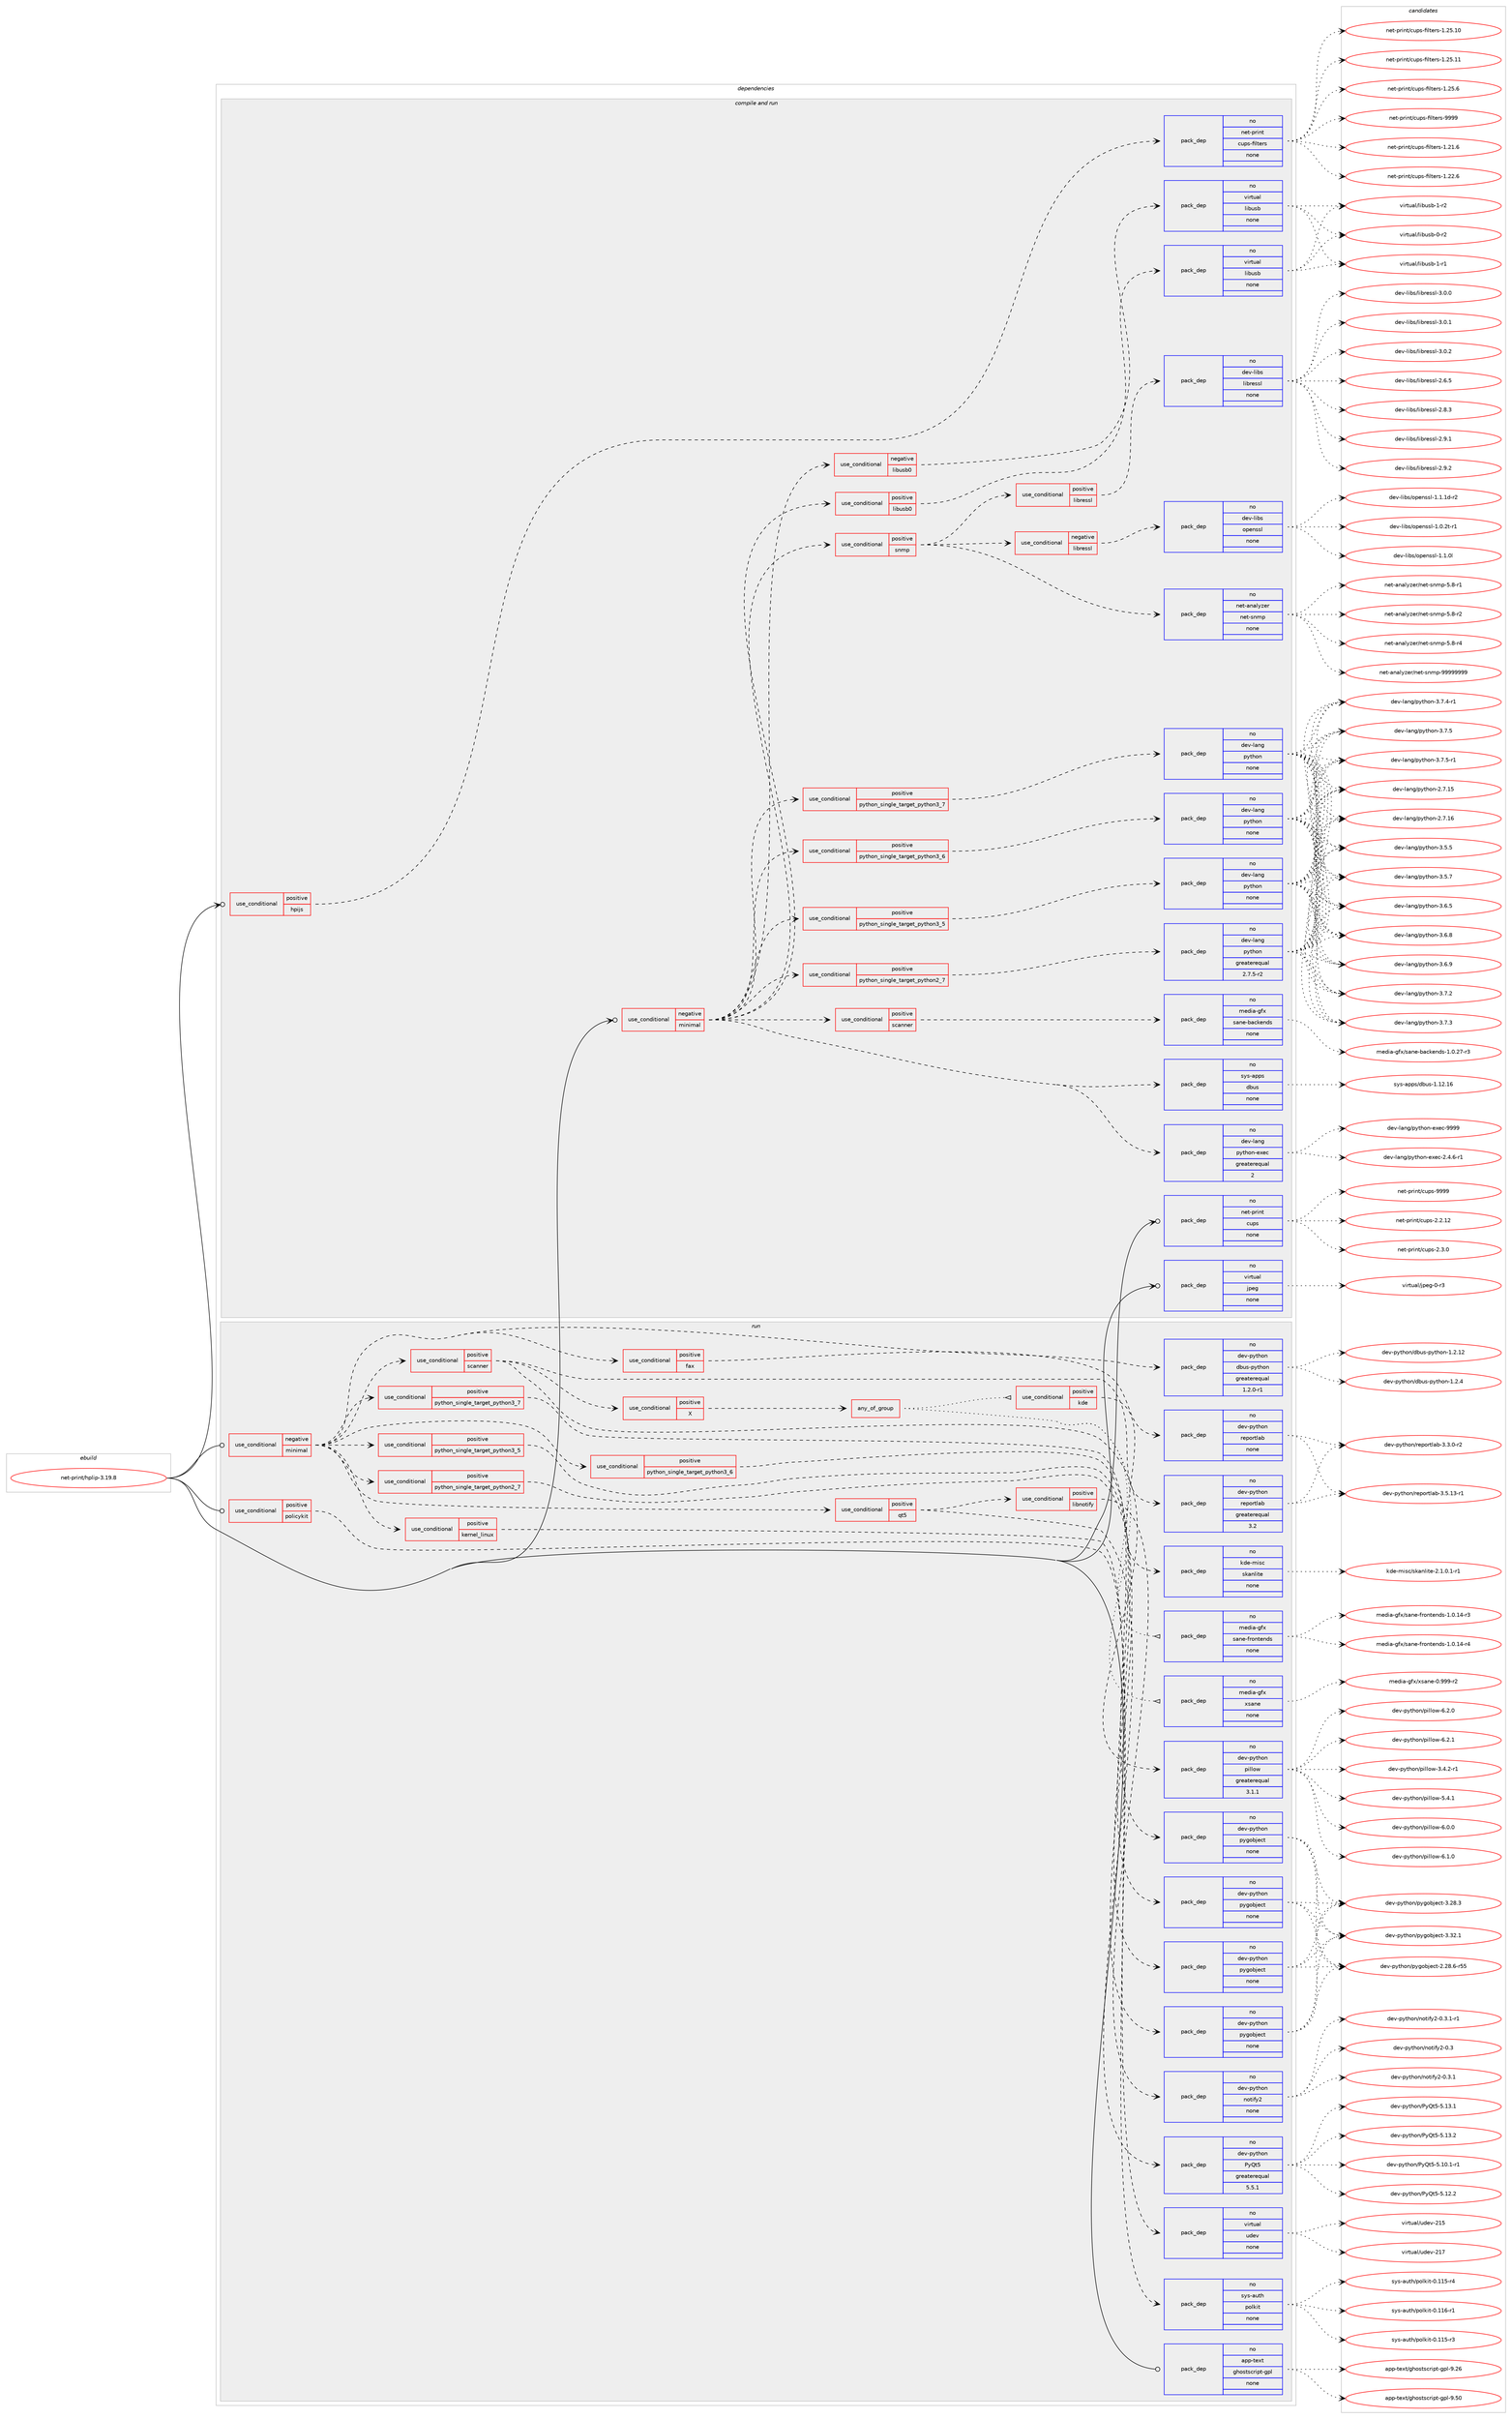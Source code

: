 digraph prolog {

# *************
# Graph options
# *************

newrank=true;
concentrate=true;
compound=true;
graph [rankdir=LR,fontname=Helvetica,fontsize=10,ranksep=1.5];#, ranksep=2.5, nodesep=0.2];
edge  [arrowhead=vee];
node  [fontname=Helvetica,fontsize=10];

# **********
# The ebuild
# **********

subgraph cluster_leftcol {
color=gray;
rank=same;
label=<<i>ebuild</i>>;
id [label="net-print/hplip-3.19.8", color=red, width=4, href="../net-print/hplip-3.19.8.svg"];
}

# ****************
# The dependencies
# ****************

subgraph cluster_midcol {
color=gray;
label=<<i>dependencies</i>>;
subgraph cluster_compile {
fillcolor="#eeeeee";
style=filled;
label=<<i>compile</i>>;
}
subgraph cluster_compileandrun {
fillcolor="#eeeeee";
style=filled;
label=<<i>compile and run</i>>;
subgraph cond205182 {
dependency841707 [label=<<TABLE BORDER="0" CELLBORDER="1" CELLSPACING="0" CELLPADDING="4"><TR><TD ROWSPAN="3" CELLPADDING="10">use_conditional</TD></TR><TR><TD>negative</TD></TR><TR><TD>minimal</TD></TR></TABLE>>, shape=none, color=red];
subgraph cond205183 {
dependency841708 [label=<<TABLE BORDER="0" CELLBORDER="1" CELLSPACING="0" CELLPADDING="4"><TR><TD ROWSPAN="3" CELLPADDING="10">use_conditional</TD></TR><TR><TD>positive</TD></TR><TR><TD>python_single_target_python2_7</TD></TR></TABLE>>, shape=none, color=red];
subgraph pack621676 {
dependency841709 [label=<<TABLE BORDER="0" CELLBORDER="1" CELLSPACING="0" CELLPADDING="4" WIDTH="220"><TR><TD ROWSPAN="6" CELLPADDING="30">pack_dep</TD></TR><TR><TD WIDTH="110">no</TD></TR><TR><TD>dev-lang</TD></TR><TR><TD>python</TD></TR><TR><TD>greaterequal</TD></TR><TR><TD>2.7.5-r2</TD></TR></TABLE>>, shape=none, color=blue];
}
dependency841708:e -> dependency841709:w [weight=20,style="dashed",arrowhead="vee"];
}
dependency841707:e -> dependency841708:w [weight=20,style="dashed",arrowhead="vee"];
subgraph cond205184 {
dependency841710 [label=<<TABLE BORDER="0" CELLBORDER="1" CELLSPACING="0" CELLPADDING="4"><TR><TD ROWSPAN="3" CELLPADDING="10">use_conditional</TD></TR><TR><TD>positive</TD></TR><TR><TD>python_single_target_python3_5</TD></TR></TABLE>>, shape=none, color=red];
subgraph pack621677 {
dependency841711 [label=<<TABLE BORDER="0" CELLBORDER="1" CELLSPACING="0" CELLPADDING="4" WIDTH="220"><TR><TD ROWSPAN="6" CELLPADDING="30">pack_dep</TD></TR><TR><TD WIDTH="110">no</TD></TR><TR><TD>dev-lang</TD></TR><TR><TD>python</TD></TR><TR><TD>none</TD></TR><TR><TD></TD></TR></TABLE>>, shape=none, color=blue];
}
dependency841710:e -> dependency841711:w [weight=20,style="dashed",arrowhead="vee"];
}
dependency841707:e -> dependency841710:w [weight=20,style="dashed",arrowhead="vee"];
subgraph cond205185 {
dependency841712 [label=<<TABLE BORDER="0" CELLBORDER="1" CELLSPACING="0" CELLPADDING="4"><TR><TD ROWSPAN="3" CELLPADDING="10">use_conditional</TD></TR><TR><TD>positive</TD></TR><TR><TD>python_single_target_python3_6</TD></TR></TABLE>>, shape=none, color=red];
subgraph pack621678 {
dependency841713 [label=<<TABLE BORDER="0" CELLBORDER="1" CELLSPACING="0" CELLPADDING="4" WIDTH="220"><TR><TD ROWSPAN="6" CELLPADDING="30">pack_dep</TD></TR><TR><TD WIDTH="110">no</TD></TR><TR><TD>dev-lang</TD></TR><TR><TD>python</TD></TR><TR><TD>none</TD></TR><TR><TD></TD></TR></TABLE>>, shape=none, color=blue];
}
dependency841712:e -> dependency841713:w [weight=20,style="dashed",arrowhead="vee"];
}
dependency841707:e -> dependency841712:w [weight=20,style="dashed",arrowhead="vee"];
subgraph cond205186 {
dependency841714 [label=<<TABLE BORDER="0" CELLBORDER="1" CELLSPACING="0" CELLPADDING="4"><TR><TD ROWSPAN="3" CELLPADDING="10">use_conditional</TD></TR><TR><TD>positive</TD></TR><TR><TD>python_single_target_python3_7</TD></TR></TABLE>>, shape=none, color=red];
subgraph pack621679 {
dependency841715 [label=<<TABLE BORDER="0" CELLBORDER="1" CELLSPACING="0" CELLPADDING="4" WIDTH="220"><TR><TD ROWSPAN="6" CELLPADDING="30">pack_dep</TD></TR><TR><TD WIDTH="110">no</TD></TR><TR><TD>dev-lang</TD></TR><TR><TD>python</TD></TR><TR><TD>none</TD></TR><TR><TD></TD></TR></TABLE>>, shape=none, color=blue];
}
dependency841714:e -> dependency841715:w [weight=20,style="dashed",arrowhead="vee"];
}
dependency841707:e -> dependency841714:w [weight=20,style="dashed",arrowhead="vee"];
subgraph pack621680 {
dependency841716 [label=<<TABLE BORDER="0" CELLBORDER="1" CELLSPACING="0" CELLPADDING="4" WIDTH="220"><TR><TD ROWSPAN="6" CELLPADDING="30">pack_dep</TD></TR><TR><TD WIDTH="110">no</TD></TR><TR><TD>dev-lang</TD></TR><TR><TD>python-exec</TD></TR><TR><TD>greaterequal</TD></TR><TR><TD>2</TD></TR></TABLE>>, shape=none, color=blue];
}
dependency841707:e -> dependency841716:w [weight=20,style="dashed",arrowhead="vee"];
subgraph pack621681 {
dependency841717 [label=<<TABLE BORDER="0" CELLBORDER="1" CELLSPACING="0" CELLPADDING="4" WIDTH="220"><TR><TD ROWSPAN="6" CELLPADDING="30">pack_dep</TD></TR><TR><TD WIDTH="110">no</TD></TR><TR><TD>sys-apps</TD></TR><TR><TD>dbus</TD></TR><TR><TD>none</TD></TR><TR><TD></TD></TR></TABLE>>, shape=none, color=blue];
}
dependency841707:e -> dependency841717:w [weight=20,style="dashed",arrowhead="vee"];
subgraph cond205187 {
dependency841718 [label=<<TABLE BORDER="0" CELLBORDER="1" CELLSPACING="0" CELLPADDING="4"><TR><TD ROWSPAN="3" CELLPADDING="10">use_conditional</TD></TR><TR><TD>negative</TD></TR><TR><TD>libusb0</TD></TR></TABLE>>, shape=none, color=red];
subgraph pack621682 {
dependency841719 [label=<<TABLE BORDER="0" CELLBORDER="1" CELLSPACING="0" CELLPADDING="4" WIDTH="220"><TR><TD ROWSPAN="6" CELLPADDING="30">pack_dep</TD></TR><TR><TD WIDTH="110">no</TD></TR><TR><TD>virtual</TD></TR><TR><TD>libusb</TD></TR><TR><TD>none</TD></TR><TR><TD></TD></TR></TABLE>>, shape=none, color=blue];
}
dependency841718:e -> dependency841719:w [weight=20,style="dashed",arrowhead="vee"];
}
dependency841707:e -> dependency841718:w [weight=20,style="dashed",arrowhead="vee"];
subgraph cond205188 {
dependency841720 [label=<<TABLE BORDER="0" CELLBORDER="1" CELLSPACING="0" CELLPADDING="4"><TR><TD ROWSPAN="3" CELLPADDING="10">use_conditional</TD></TR><TR><TD>positive</TD></TR><TR><TD>libusb0</TD></TR></TABLE>>, shape=none, color=red];
subgraph pack621683 {
dependency841721 [label=<<TABLE BORDER="0" CELLBORDER="1" CELLSPACING="0" CELLPADDING="4" WIDTH="220"><TR><TD ROWSPAN="6" CELLPADDING="30">pack_dep</TD></TR><TR><TD WIDTH="110">no</TD></TR><TR><TD>virtual</TD></TR><TR><TD>libusb</TD></TR><TR><TD>none</TD></TR><TR><TD></TD></TR></TABLE>>, shape=none, color=blue];
}
dependency841720:e -> dependency841721:w [weight=20,style="dashed",arrowhead="vee"];
}
dependency841707:e -> dependency841720:w [weight=20,style="dashed",arrowhead="vee"];
subgraph cond205189 {
dependency841722 [label=<<TABLE BORDER="0" CELLBORDER="1" CELLSPACING="0" CELLPADDING="4"><TR><TD ROWSPAN="3" CELLPADDING="10">use_conditional</TD></TR><TR><TD>positive</TD></TR><TR><TD>scanner</TD></TR></TABLE>>, shape=none, color=red];
subgraph pack621684 {
dependency841723 [label=<<TABLE BORDER="0" CELLBORDER="1" CELLSPACING="0" CELLPADDING="4" WIDTH="220"><TR><TD ROWSPAN="6" CELLPADDING="30">pack_dep</TD></TR><TR><TD WIDTH="110">no</TD></TR><TR><TD>media-gfx</TD></TR><TR><TD>sane-backends</TD></TR><TR><TD>none</TD></TR><TR><TD></TD></TR></TABLE>>, shape=none, color=blue];
}
dependency841722:e -> dependency841723:w [weight=20,style="dashed",arrowhead="vee"];
}
dependency841707:e -> dependency841722:w [weight=20,style="dashed",arrowhead="vee"];
subgraph cond205190 {
dependency841724 [label=<<TABLE BORDER="0" CELLBORDER="1" CELLSPACING="0" CELLPADDING="4"><TR><TD ROWSPAN="3" CELLPADDING="10">use_conditional</TD></TR><TR><TD>positive</TD></TR><TR><TD>snmp</TD></TR></TABLE>>, shape=none, color=red];
subgraph cond205191 {
dependency841725 [label=<<TABLE BORDER="0" CELLBORDER="1" CELLSPACING="0" CELLPADDING="4"><TR><TD ROWSPAN="3" CELLPADDING="10">use_conditional</TD></TR><TR><TD>negative</TD></TR><TR><TD>libressl</TD></TR></TABLE>>, shape=none, color=red];
subgraph pack621685 {
dependency841726 [label=<<TABLE BORDER="0" CELLBORDER="1" CELLSPACING="0" CELLPADDING="4" WIDTH="220"><TR><TD ROWSPAN="6" CELLPADDING="30">pack_dep</TD></TR><TR><TD WIDTH="110">no</TD></TR><TR><TD>dev-libs</TD></TR><TR><TD>openssl</TD></TR><TR><TD>none</TD></TR><TR><TD></TD></TR></TABLE>>, shape=none, color=blue];
}
dependency841725:e -> dependency841726:w [weight=20,style="dashed",arrowhead="vee"];
}
dependency841724:e -> dependency841725:w [weight=20,style="dashed",arrowhead="vee"];
subgraph cond205192 {
dependency841727 [label=<<TABLE BORDER="0" CELLBORDER="1" CELLSPACING="0" CELLPADDING="4"><TR><TD ROWSPAN="3" CELLPADDING="10">use_conditional</TD></TR><TR><TD>positive</TD></TR><TR><TD>libressl</TD></TR></TABLE>>, shape=none, color=red];
subgraph pack621686 {
dependency841728 [label=<<TABLE BORDER="0" CELLBORDER="1" CELLSPACING="0" CELLPADDING="4" WIDTH="220"><TR><TD ROWSPAN="6" CELLPADDING="30">pack_dep</TD></TR><TR><TD WIDTH="110">no</TD></TR><TR><TD>dev-libs</TD></TR><TR><TD>libressl</TD></TR><TR><TD>none</TD></TR><TR><TD></TD></TR></TABLE>>, shape=none, color=blue];
}
dependency841727:e -> dependency841728:w [weight=20,style="dashed",arrowhead="vee"];
}
dependency841724:e -> dependency841727:w [weight=20,style="dashed",arrowhead="vee"];
subgraph pack621687 {
dependency841729 [label=<<TABLE BORDER="0" CELLBORDER="1" CELLSPACING="0" CELLPADDING="4" WIDTH="220"><TR><TD ROWSPAN="6" CELLPADDING="30">pack_dep</TD></TR><TR><TD WIDTH="110">no</TD></TR><TR><TD>net-analyzer</TD></TR><TR><TD>net-snmp</TD></TR><TR><TD>none</TD></TR><TR><TD></TD></TR></TABLE>>, shape=none, color=blue];
}
dependency841724:e -> dependency841729:w [weight=20,style="dashed",arrowhead="vee"];
}
dependency841707:e -> dependency841724:w [weight=20,style="dashed",arrowhead="vee"];
}
id:e -> dependency841707:w [weight=20,style="solid",arrowhead="odotvee"];
subgraph cond205193 {
dependency841730 [label=<<TABLE BORDER="0" CELLBORDER="1" CELLSPACING="0" CELLPADDING="4"><TR><TD ROWSPAN="3" CELLPADDING="10">use_conditional</TD></TR><TR><TD>positive</TD></TR><TR><TD>hpijs</TD></TR></TABLE>>, shape=none, color=red];
subgraph pack621688 {
dependency841731 [label=<<TABLE BORDER="0" CELLBORDER="1" CELLSPACING="0" CELLPADDING="4" WIDTH="220"><TR><TD ROWSPAN="6" CELLPADDING="30">pack_dep</TD></TR><TR><TD WIDTH="110">no</TD></TR><TR><TD>net-print</TD></TR><TR><TD>cups-filters</TD></TR><TR><TD>none</TD></TR><TR><TD></TD></TR></TABLE>>, shape=none, color=blue];
}
dependency841730:e -> dependency841731:w [weight=20,style="dashed",arrowhead="vee"];
}
id:e -> dependency841730:w [weight=20,style="solid",arrowhead="odotvee"];
subgraph pack621689 {
dependency841732 [label=<<TABLE BORDER="0" CELLBORDER="1" CELLSPACING="0" CELLPADDING="4" WIDTH="220"><TR><TD ROWSPAN="6" CELLPADDING="30">pack_dep</TD></TR><TR><TD WIDTH="110">no</TD></TR><TR><TD>net-print</TD></TR><TR><TD>cups</TD></TR><TR><TD>none</TD></TR><TR><TD></TD></TR></TABLE>>, shape=none, color=blue];
}
id:e -> dependency841732:w [weight=20,style="solid",arrowhead="odotvee"];
subgraph pack621690 {
dependency841733 [label=<<TABLE BORDER="0" CELLBORDER="1" CELLSPACING="0" CELLPADDING="4" WIDTH="220"><TR><TD ROWSPAN="6" CELLPADDING="30">pack_dep</TD></TR><TR><TD WIDTH="110">no</TD></TR><TR><TD>virtual</TD></TR><TR><TD>jpeg</TD></TR><TR><TD>none</TD></TR><TR><TD></TD></TR></TABLE>>, shape=none, color=blue];
}
id:e -> dependency841733:w [weight=20,style="solid",arrowhead="odotvee"];
}
subgraph cluster_run {
fillcolor="#eeeeee";
style=filled;
label=<<i>run</i>>;
subgraph cond205194 {
dependency841734 [label=<<TABLE BORDER="0" CELLBORDER="1" CELLSPACING="0" CELLPADDING="4"><TR><TD ROWSPAN="3" CELLPADDING="10">use_conditional</TD></TR><TR><TD>negative</TD></TR><TR><TD>minimal</TD></TR></TABLE>>, shape=none, color=red];
subgraph pack621691 {
dependency841735 [label=<<TABLE BORDER="0" CELLBORDER="1" CELLSPACING="0" CELLPADDING="4" WIDTH="220"><TR><TD ROWSPAN="6" CELLPADDING="30">pack_dep</TD></TR><TR><TD WIDTH="110">no</TD></TR><TR><TD>dev-python</TD></TR><TR><TD>dbus-python</TD></TR><TR><TD>greaterequal</TD></TR><TR><TD>1.2.0-r1</TD></TR></TABLE>>, shape=none, color=blue];
}
dependency841734:e -> dependency841735:w [weight=20,style="dashed",arrowhead="vee"];
subgraph cond205195 {
dependency841736 [label=<<TABLE BORDER="0" CELLBORDER="1" CELLSPACING="0" CELLPADDING="4"><TR><TD ROWSPAN="3" CELLPADDING="10">use_conditional</TD></TR><TR><TD>positive</TD></TR><TR><TD>python_single_target_python2_7</TD></TR></TABLE>>, shape=none, color=red];
subgraph pack621692 {
dependency841737 [label=<<TABLE BORDER="0" CELLBORDER="1" CELLSPACING="0" CELLPADDING="4" WIDTH="220"><TR><TD ROWSPAN="6" CELLPADDING="30">pack_dep</TD></TR><TR><TD WIDTH="110">no</TD></TR><TR><TD>dev-python</TD></TR><TR><TD>pygobject</TD></TR><TR><TD>none</TD></TR><TR><TD></TD></TR></TABLE>>, shape=none, color=blue];
}
dependency841736:e -> dependency841737:w [weight=20,style="dashed",arrowhead="vee"];
}
dependency841734:e -> dependency841736:w [weight=20,style="dashed",arrowhead="vee"];
subgraph cond205196 {
dependency841738 [label=<<TABLE BORDER="0" CELLBORDER="1" CELLSPACING="0" CELLPADDING="4"><TR><TD ROWSPAN="3" CELLPADDING="10">use_conditional</TD></TR><TR><TD>positive</TD></TR><TR><TD>python_single_target_python3_5</TD></TR></TABLE>>, shape=none, color=red];
subgraph pack621693 {
dependency841739 [label=<<TABLE BORDER="0" CELLBORDER="1" CELLSPACING="0" CELLPADDING="4" WIDTH="220"><TR><TD ROWSPAN="6" CELLPADDING="30">pack_dep</TD></TR><TR><TD WIDTH="110">no</TD></TR><TR><TD>dev-python</TD></TR><TR><TD>pygobject</TD></TR><TR><TD>none</TD></TR><TR><TD></TD></TR></TABLE>>, shape=none, color=blue];
}
dependency841738:e -> dependency841739:w [weight=20,style="dashed",arrowhead="vee"];
}
dependency841734:e -> dependency841738:w [weight=20,style="dashed",arrowhead="vee"];
subgraph cond205197 {
dependency841740 [label=<<TABLE BORDER="0" CELLBORDER="1" CELLSPACING="0" CELLPADDING="4"><TR><TD ROWSPAN="3" CELLPADDING="10">use_conditional</TD></TR><TR><TD>positive</TD></TR><TR><TD>python_single_target_python3_6</TD></TR></TABLE>>, shape=none, color=red];
subgraph pack621694 {
dependency841741 [label=<<TABLE BORDER="0" CELLBORDER="1" CELLSPACING="0" CELLPADDING="4" WIDTH="220"><TR><TD ROWSPAN="6" CELLPADDING="30">pack_dep</TD></TR><TR><TD WIDTH="110">no</TD></TR><TR><TD>dev-python</TD></TR><TR><TD>pygobject</TD></TR><TR><TD>none</TD></TR><TR><TD></TD></TR></TABLE>>, shape=none, color=blue];
}
dependency841740:e -> dependency841741:w [weight=20,style="dashed",arrowhead="vee"];
}
dependency841734:e -> dependency841740:w [weight=20,style="dashed",arrowhead="vee"];
subgraph cond205198 {
dependency841742 [label=<<TABLE BORDER="0" CELLBORDER="1" CELLSPACING="0" CELLPADDING="4"><TR><TD ROWSPAN="3" CELLPADDING="10">use_conditional</TD></TR><TR><TD>positive</TD></TR><TR><TD>python_single_target_python3_7</TD></TR></TABLE>>, shape=none, color=red];
subgraph pack621695 {
dependency841743 [label=<<TABLE BORDER="0" CELLBORDER="1" CELLSPACING="0" CELLPADDING="4" WIDTH="220"><TR><TD ROWSPAN="6" CELLPADDING="30">pack_dep</TD></TR><TR><TD WIDTH="110">no</TD></TR><TR><TD>dev-python</TD></TR><TR><TD>pygobject</TD></TR><TR><TD>none</TD></TR><TR><TD></TD></TR></TABLE>>, shape=none, color=blue];
}
dependency841742:e -> dependency841743:w [weight=20,style="dashed",arrowhead="vee"];
}
dependency841734:e -> dependency841742:w [weight=20,style="dashed",arrowhead="vee"];
subgraph cond205199 {
dependency841744 [label=<<TABLE BORDER="0" CELLBORDER="1" CELLSPACING="0" CELLPADDING="4"><TR><TD ROWSPAN="3" CELLPADDING="10">use_conditional</TD></TR><TR><TD>positive</TD></TR><TR><TD>fax</TD></TR></TABLE>>, shape=none, color=red];
subgraph pack621696 {
dependency841745 [label=<<TABLE BORDER="0" CELLBORDER="1" CELLSPACING="0" CELLPADDING="4" WIDTH="220"><TR><TD ROWSPAN="6" CELLPADDING="30">pack_dep</TD></TR><TR><TD WIDTH="110">no</TD></TR><TR><TD>dev-python</TD></TR><TR><TD>reportlab</TD></TR><TR><TD>none</TD></TR><TR><TD></TD></TR></TABLE>>, shape=none, color=blue];
}
dependency841744:e -> dependency841745:w [weight=20,style="dashed",arrowhead="vee"];
}
dependency841734:e -> dependency841744:w [weight=20,style="dashed",arrowhead="vee"];
subgraph cond205200 {
dependency841746 [label=<<TABLE BORDER="0" CELLBORDER="1" CELLSPACING="0" CELLPADDING="4"><TR><TD ROWSPAN="3" CELLPADDING="10">use_conditional</TD></TR><TR><TD>positive</TD></TR><TR><TD>kernel_linux</TD></TR></TABLE>>, shape=none, color=red];
subgraph pack621697 {
dependency841747 [label=<<TABLE BORDER="0" CELLBORDER="1" CELLSPACING="0" CELLPADDING="4" WIDTH="220"><TR><TD ROWSPAN="6" CELLPADDING="30">pack_dep</TD></TR><TR><TD WIDTH="110">no</TD></TR><TR><TD>virtual</TD></TR><TR><TD>udev</TD></TR><TR><TD>none</TD></TR><TR><TD></TD></TR></TABLE>>, shape=none, color=blue];
}
dependency841746:e -> dependency841747:w [weight=20,style="dashed",arrowhead="vee"];
}
dependency841734:e -> dependency841746:w [weight=20,style="dashed",arrowhead="vee"];
subgraph cond205201 {
dependency841748 [label=<<TABLE BORDER="0" CELLBORDER="1" CELLSPACING="0" CELLPADDING="4"><TR><TD ROWSPAN="3" CELLPADDING="10">use_conditional</TD></TR><TR><TD>positive</TD></TR><TR><TD>qt5</TD></TR></TABLE>>, shape=none, color=red];
subgraph pack621698 {
dependency841749 [label=<<TABLE BORDER="0" CELLBORDER="1" CELLSPACING="0" CELLPADDING="4" WIDTH="220"><TR><TD ROWSPAN="6" CELLPADDING="30">pack_dep</TD></TR><TR><TD WIDTH="110">no</TD></TR><TR><TD>dev-python</TD></TR><TR><TD>PyQt5</TD></TR><TR><TD>greaterequal</TD></TR><TR><TD>5.5.1</TD></TR></TABLE>>, shape=none, color=blue];
}
dependency841748:e -> dependency841749:w [weight=20,style="dashed",arrowhead="vee"];
subgraph cond205202 {
dependency841750 [label=<<TABLE BORDER="0" CELLBORDER="1" CELLSPACING="0" CELLPADDING="4"><TR><TD ROWSPAN="3" CELLPADDING="10">use_conditional</TD></TR><TR><TD>positive</TD></TR><TR><TD>libnotify</TD></TR></TABLE>>, shape=none, color=red];
subgraph pack621699 {
dependency841751 [label=<<TABLE BORDER="0" CELLBORDER="1" CELLSPACING="0" CELLPADDING="4" WIDTH="220"><TR><TD ROWSPAN="6" CELLPADDING="30">pack_dep</TD></TR><TR><TD WIDTH="110">no</TD></TR><TR><TD>dev-python</TD></TR><TR><TD>notify2</TD></TR><TR><TD>none</TD></TR><TR><TD></TD></TR></TABLE>>, shape=none, color=blue];
}
dependency841750:e -> dependency841751:w [weight=20,style="dashed",arrowhead="vee"];
}
dependency841748:e -> dependency841750:w [weight=20,style="dashed",arrowhead="vee"];
}
dependency841734:e -> dependency841748:w [weight=20,style="dashed",arrowhead="vee"];
subgraph cond205203 {
dependency841752 [label=<<TABLE BORDER="0" CELLBORDER="1" CELLSPACING="0" CELLPADDING="4"><TR><TD ROWSPAN="3" CELLPADDING="10">use_conditional</TD></TR><TR><TD>positive</TD></TR><TR><TD>scanner</TD></TR></TABLE>>, shape=none, color=red];
subgraph pack621700 {
dependency841753 [label=<<TABLE BORDER="0" CELLBORDER="1" CELLSPACING="0" CELLPADDING="4" WIDTH="220"><TR><TD ROWSPAN="6" CELLPADDING="30">pack_dep</TD></TR><TR><TD WIDTH="110">no</TD></TR><TR><TD>dev-python</TD></TR><TR><TD>reportlab</TD></TR><TR><TD>greaterequal</TD></TR><TR><TD>3.2</TD></TR></TABLE>>, shape=none, color=blue];
}
dependency841752:e -> dependency841753:w [weight=20,style="dashed",arrowhead="vee"];
subgraph pack621701 {
dependency841754 [label=<<TABLE BORDER="0" CELLBORDER="1" CELLSPACING="0" CELLPADDING="4" WIDTH="220"><TR><TD ROWSPAN="6" CELLPADDING="30">pack_dep</TD></TR><TR><TD WIDTH="110">no</TD></TR><TR><TD>dev-python</TD></TR><TR><TD>pillow</TD></TR><TR><TD>greaterequal</TD></TR><TR><TD>3.1.1</TD></TR></TABLE>>, shape=none, color=blue];
}
dependency841752:e -> dependency841754:w [weight=20,style="dashed",arrowhead="vee"];
subgraph cond205204 {
dependency841755 [label=<<TABLE BORDER="0" CELLBORDER="1" CELLSPACING="0" CELLPADDING="4"><TR><TD ROWSPAN="3" CELLPADDING="10">use_conditional</TD></TR><TR><TD>positive</TD></TR><TR><TD>X</TD></TR></TABLE>>, shape=none, color=red];
subgraph any14351 {
dependency841756 [label=<<TABLE BORDER="0" CELLBORDER="1" CELLSPACING="0" CELLPADDING="4"><TR><TD CELLPADDING="10">any_of_group</TD></TR></TABLE>>, shape=none, color=red];subgraph cond205205 {
dependency841757 [label=<<TABLE BORDER="0" CELLBORDER="1" CELLSPACING="0" CELLPADDING="4"><TR><TD ROWSPAN="3" CELLPADDING="10">use_conditional</TD></TR><TR><TD>positive</TD></TR><TR><TD>kde</TD></TR></TABLE>>, shape=none, color=red];
subgraph pack621702 {
dependency841758 [label=<<TABLE BORDER="0" CELLBORDER="1" CELLSPACING="0" CELLPADDING="4" WIDTH="220"><TR><TD ROWSPAN="6" CELLPADDING="30">pack_dep</TD></TR><TR><TD WIDTH="110">no</TD></TR><TR><TD>kde-misc</TD></TR><TR><TD>skanlite</TD></TR><TR><TD>none</TD></TR><TR><TD></TD></TR></TABLE>>, shape=none, color=blue];
}
dependency841757:e -> dependency841758:w [weight=20,style="dashed",arrowhead="vee"];
}
dependency841756:e -> dependency841757:w [weight=20,style="dotted",arrowhead="oinv"];
subgraph pack621703 {
dependency841759 [label=<<TABLE BORDER="0" CELLBORDER="1" CELLSPACING="0" CELLPADDING="4" WIDTH="220"><TR><TD ROWSPAN="6" CELLPADDING="30">pack_dep</TD></TR><TR><TD WIDTH="110">no</TD></TR><TR><TD>media-gfx</TD></TR><TR><TD>xsane</TD></TR><TR><TD>none</TD></TR><TR><TD></TD></TR></TABLE>>, shape=none, color=blue];
}
dependency841756:e -> dependency841759:w [weight=20,style="dotted",arrowhead="oinv"];
subgraph pack621704 {
dependency841760 [label=<<TABLE BORDER="0" CELLBORDER="1" CELLSPACING="0" CELLPADDING="4" WIDTH="220"><TR><TD ROWSPAN="6" CELLPADDING="30">pack_dep</TD></TR><TR><TD WIDTH="110">no</TD></TR><TR><TD>media-gfx</TD></TR><TR><TD>sane-frontends</TD></TR><TR><TD>none</TD></TR><TR><TD></TD></TR></TABLE>>, shape=none, color=blue];
}
dependency841756:e -> dependency841760:w [weight=20,style="dotted",arrowhead="oinv"];
}
dependency841755:e -> dependency841756:w [weight=20,style="dashed",arrowhead="vee"];
}
dependency841752:e -> dependency841755:w [weight=20,style="dashed",arrowhead="vee"];
}
dependency841734:e -> dependency841752:w [weight=20,style="dashed",arrowhead="vee"];
}
id:e -> dependency841734:w [weight=20,style="solid",arrowhead="odot"];
subgraph cond205206 {
dependency841761 [label=<<TABLE BORDER="0" CELLBORDER="1" CELLSPACING="0" CELLPADDING="4"><TR><TD ROWSPAN="3" CELLPADDING="10">use_conditional</TD></TR><TR><TD>positive</TD></TR><TR><TD>policykit</TD></TR></TABLE>>, shape=none, color=red];
subgraph pack621705 {
dependency841762 [label=<<TABLE BORDER="0" CELLBORDER="1" CELLSPACING="0" CELLPADDING="4" WIDTH="220"><TR><TD ROWSPAN="6" CELLPADDING="30">pack_dep</TD></TR><TR><TD WIDTH="110">no</TD></TR><TR><TD>sys-auth</TD></TR><TR><TD>polkit</TD></TR><TR><TD>none</TD></TR><TR><TD></TD></TR></TABLE>>, shape=none, color=blue];
}
dependency841761:e -> dependency841762:w [weight=20,style="dashed",arrowhead="vee"];
}
id:e -> dependency841761:w [weight=20,style="solid",arrowhead="odot"];
subgraph pack621706 {
dependency841763 [label=<<TABLE BORDER="0" CELLBORDER="1" CELLSPACING="0" CELLPADDING="4" WIDTH="220"><TR><TD ROWSPAN="6" CELLPADDING="30">pack_dep</TD></TR><TR><TD WIDTH="110">no</TD></TR><TR><TD>app-text</TD></TR><TR><TD>ghostscript-gpl</TD></TR><TR><TD>none</TD></TR><TR><TD></TD></TR></TABLE>>, shape=none, color=blue];
}
id:e -> dependency841763:w [weight=20,style="solid",arrowhead="odot"];
}
}

# **************
# The candidates
# **************

subgraph cluster_choices {
rank=same;
color=gray;
label=<<i>candidates</i>>;

subgraph choice621676 {
color=black;
nodesep=1;
choice10010111845108971101034711212111610411111045504655464953 [label="dev-lang/python-2.7.15", color=red, width=4,href="../dev-lang/python-2.7.15.svg"];
choice10010111845108971101034711212111610411111045504655464954 [label="dev-lang/python-2.7.16", color=red, width=4,href="../dev-lang/python-2.7.16.svg"];
choice100101118451089711010347112121116104111110455146534653 [label="dev-lang/python-3.5.5", color=red, width=4,href="../dev-lang/python-3.5.5.svg"];
choice100101118451089711010347112121116104111110455146534655 [label="dev-lang/python-3.5.7", color=red, width=4,href="../dev-lang/python-3.5.7.svg"];
choice100101118451089711010347112121116104111110455146544653 [label="dev-lang/python-3.6.5", color=red, width=4,href="../dev-lang/python-3.6.5.svg"];
choice100101118451089711010347112121116104111110455146544656 [label="dev-lang/python-3.6.8", color=red, width=4,href="../dev-lang/python-3.6.8.svg"];
choice100101118451089711010347112121116104111110455146544657 [label="dev-lang/python-3.6.9", color=red, width=4,href="../dev-lang/python-3.6.9.svg"];
choice100101118451089711010347112121116104111110455146554650 [label="dev-lang/python-3.7.2", color=red, width=4,href="../dev-lang/python-3.7.2.svg"];
choice100101118451089711010347112121116104111110455146554651 [label="dev-lang/python-3.7.3", color=red, width=4,href="../dev-lang/python-3.7.3.svg"];
choice1001011184510897110103471121211161041111104551465546524511449 [label="dev-lang/python-3.7.4-r1", color=red, width=4,href="../dev-lang/python-3.7.4-r1.svg"];
choice100101118451089711010347112121116104111110455146554653 [label="dev-lang/python-3.7.5", color=red, width=4,href="../dev-lang/python-3.7.5.svg"];
choice1001011184510897110103471121211161041111104551465546534511449 [label="dev-lang/python-3.7.5-r1", color=red, width=4,href="../dev-lang/python-3.7.5-r1.svg"];
dependency841709:e -> choice10010111845108971101034711212111610411111045504655464953:w [style=dotted,weight="100"];
dependency841709:e -> choice10010111845108971101034711212111610411111045504655464954:w [style=dotted,weight="100"];
dependency841709:e -> choice100101118451089711010347112121116104111110455146534653:w [style=dotted,weight="100"];
dependency841709:e -> choice100101118451089711010347112121116104111110455146534655:w [style=dotted,weight="100"];
dependency841709:e -> choice100101118451089711010347112121116104111110455146544653:w [style=dotted,weight="100"];
dependency841709:e -> choice100101118451089711010347112121116104111110455146544656:w [style=dotted,weight="100"];
dependency841709:e -> choice100101118451089711010347112121116104111110455146544657:w [style=dotted,weight="100"];
dependency841709:e -> choice100101118451089711010347112121116104111110455146554650:w [style=dotted,weight="100"];
dependency841709:e -> choice100101118451089711010347112121116104111110455146554651:w [style=dotted,weight="100"];
dependency841709:e -> choice1001011184510897110103471121211161041111104551465546524511449:w [style=dotted,weight="100"];
dependency841709:e -> choice100101118451089711010347112121116104111110455146554653:w [style=dotted,weight="100"];
dependency841709:e -> choice1001011184510897110103471121211161041111104551465546534511449:w [style=dotted,weight="100"];
}
subgraph choice621677 {
color=black;
nodesep=1;
choice10010111845108971101034711212111610411111045504655464953 [label="dev-lang/python-2.7.15", color=red, width=4,href="../dev-lang/python-2.7.15.svg"];
choice10010111845108971101034711212111610411111045504655464954 [label="dev-lang/python-2.7.16", color=red, width=4,href="../dev-lang/python-2.7.16.svg"];
choice100101118451089711010347112121116104111110455146534653 [label="dev-lang/python-3.5.5", color=red, width=4,href="../dev-lang/python-3.5.5.svg"];
choice100101118451089711010347112121116104111110455146534655 [label="dev-lang/python-3.5.7", color=red, width=4,href="../dev-lang/python-3.5.7.svg"];
choice100101118451089711010347112121116104111110455146544653 [label="dev-lang/python-3.6.5", color=red, width=4,href="../dev-lang/python-3.6.5.svg"];
choice100101118451089711010347112121116104111110455146544656 [label="dev-lang/python-3.6.8", color=red, width=4,href="../dev-lang/python-3.6.8.svg"];
choice100101118451089711010347112121116104111110455146544657 [label="dev-lang/python-3.6.9", color=red, width=4,href="../dev-lang/python-3.6.9.svg"];
choice100101118451089711010347112121116104111110455146554650 [label="dev-lang/python-3.7.2", color=red, width=4,href="../dev-lang/python-3.7.2.svg"];
choice100101118451089711010347112121116104111110455146554651 [label="dev-lang/python-3.7.3", color=red, width=4,href="../dev-lang/python-3.7.3.svg"];
choice1001011184510897110103471121211161041111104551465546524511449 [label="dev-lang/python-3.7.4-r1", color=red, width=4,href="../dev-lang/python-3.7.4-r1.svg"];
choice100101118451089711010347112121116104111110455146554653 [label="dev-lang/python-3.7.5", color=red, width=4,href="../dev-lang/python-3.7.5.svg"];
choice1001011184510897110103471121211161041111104551465546534511449 [label="dev-lang/python-3.7.5-r1", color=red, width=4,href="../dev-lang/python-3.7.5-r1.svg"];
dependency841711:e -> choice10010111845108971101034711212111610411111045504655464953:w [style=dotted,weight="100"];
dependency841711:e -> choice10010111845108971101034711212111610411111045504655464954:w [style=dotted,weight="100"];
dependency841711:e -> choice100101118451089711010347112121116104111110455146534653:w [style=dotted,weight="100"];
dependency841711:e -> choice100101118451089711010347112121116104111110455146534655:w [style=dotted,weight="100"];
dependency841711:e -> choice100101118451089711010347112121116104111110455146544653:w [style=dotted,weight="100"];
dependency841711:e -> choice100101118451089711010347112121116104111110455146544656:w [style=dotted,weight="100"];
dependency841711:e -> choice100101118451089711010347112121116104111110455146544657:w [style=dotted,weight="100"];
dependency841711:e -> choice100101118451089711010347112121116104111110455146554650:w [style=dotted,weight="100"];
dependency841711:e -> choice100101118451089711010347112121116104111110455146554651:w [style=dotted,weight="100"];
dependency841711:e -> choice1001011184510897110103471121211161041111104551465546524511449:w [style=dotted,weight="100"];
dependency841711:e -> choice100101118451089711010347112121116104111110455146554653:w [style=dotted,weight="100"];
dependency841711:e -> choice1001011184510897110103471121211161041111104551465546534511449:w [style=dotted,weight="100"];
}
subgraph choice621678 {
color=black;
nodesep=1;
choice10010111845108971101034711212111610411111045504655464953 [label="dev-lang/python-2.7.15", color=red, width=4,href="../dev-lang/python-2.7.15.svg"];
choice10010111845108971101034711212111610411111045504655464954 [label="dev-lang/python-2.7.16", color=red, width=4,href="../dev-lang/python-2.7.16.svg"];
choice100101118451089711010347112121116104111110455146534653 [label="dev-lang/python-3.5.5", color=red, width=4,href="../dev-lang/python-3.5.5.svg"];
choice100101118451089711010347112121116104111110455146534655 [label="dev-lang/python-3.5.7", color=red, width=4,href="../dev-lang/python-3.5.7.svg"];
choice100101118451089711010347112121116104111110455146544653 [label="dev-lang/python-3.6.5", color=red, width=4,href="../dev-lang/python-3.6.5.svg"];
choice100101118451089711010347112121116104111110455146544656 [label="dev-lang/python-3.6.8", color=red, width=4,href="../dev-lang/python-3.6.8.svg"];
choice100101118451089711010347112121116104111110455146544657 [label="dev-lang/python-3.6.9", color=red, width=4,href="../dev-lang/python-3.6.9.svg"];
choice100101118451089711010347112121116104111110455146554650 [label="dev-lang/python-3.7.2", color=red, width=4,href="../dev-lang/python-3.7.2.svg"];
choice100101118451089711010347112121116104111110455146554651 [label="dev-lang/python-3.7.3", color=red, width=4,href="../dev-lang/python-3.7.3.svg"];
choice1001011184510897110103471121211161041111104551465546524511449 [label="dev-lang/python-3.7.4-r1", color=red, width=4,href="../dev-lang/python-3.7.4-r1.svg"];
choice100101118451089711010347112121116104111110455146554653 [label="dev-lang/python-3.7.5", color=red, width=4,href="../dev-lang/python-3.7.5.svg"];
choice1001011184510897110103471121211161041111104551465546534511449 [label="dev-lang/python-3.7.5-r1", color=red, width=4,href="../dev-lang/python-3.7.5-r1.svg"];
dependency841713:e -> choice10010111845108971101034711212111610411111045504655464953:w [style=dotted,weight="100"];
dependency841713:e -> choice10010111845108971101034711212111610411111045504655464954:w [style=dotted,weight="100"];
dependency841713:e -> choice100101118451089711010347112121116104111110455146534653:w [style=dotted,weight="100"];
dependency841713:e -> choice100101118451089711010347112121116104111110455146534655:w [style=dotted,weight="100"];
dependency841713:e -> choice100101118451089711010347112121116104111110455146544653:w [style=dotted,weight="100"];
dependency841713:e -> choice100101118451089711010347112121116104111110455146544656:w [style=dotted,weight="100"];
dependency841713:e -> choice100101118451089711010347112121116104111110455146544657:w [style=dotted,weight="100"];
dependency841713:e -> choice100101118451089711010347112121116104111110455146554650:w [style=dotted,weight="100"];
dependency841713:e -> choice100101118451089711010347112121116104111110455146554651:w [style=dotted,weight="100"];
dependency841713:e -> choice1001011184510897110103471121211161041111104551465546524511449:w [style=dotted,weight="100"];
dependency841713:e -> choice100101118451089711010347112121116104111110455146554653:w [style=dotted,weight="100"];
dependency841713:e -> choice1001011184510897110103471121211161041111104551465546534511449:w [style=dotted,weight="100"];
}
subgraph choice621679 {
color=black;
nodesep=1;
choice10010111845108971101034711212111610411111045504655464953 [label="dev-lang/python-2.7.15", color=red, width=4,href="../dev-lang/python-2.7.15.svg"];
choice10010111845108971101034711212111610411111045504655464954 [label="dev-lang/python-2.7.16", color=red, width=4,href="../dev-lang/python-2.7.16.svg"];
choice100101118451089711010347112121116104111110455146534653 [label="dev-lang/python-3.5.5", color=red, width=4,href="../dev-lang/python-3.5.5.svg"];
choice100101118451089711010347112121116104111110455146534655 [label="dev-lang/python-3.5.7", color=red, width=4,href="../dev-lang/python-3.5.7.svg"];
choice100101118451089711010347112121116104111110455146544653 [label="dev-lang/python-3.6.5", color=red, width=4,href="../dev-lang/python-3.6.5.svg"];
choice100101118451089711010347112121116104111110455146544656 [label="dev-lang/python-3.6.8", color=red, width=4,href="../dev-lang/python-3.6.8.svg"];
choice100101118451089711010347112121116104111110455146544657 [label="dev-lang/python-3.6.9", color=red, width=4,href="../dev-lang/python-3.6.9.svg"];
choice100101118451089711010347112121116104111110455146554650 [label="dev-lang/python-3.7.2", color=red, width=4,href="../dev-lang/python-3.7.2.svg"];
choice100101118451089711010347112121116104111110455146554651 [label="dev-lang/python-3.7.3", color=red, width=4,href="../dev-lang/python-3.7.3.svg"];
choice1001011184510897110103471121211161041111104551465546524511449 [label="dev-lang/python-3.7.4-r1", color=red, width=4,href="../dev-lang/python-3.7.4-r1.svg"];
choice100101118451089711010347112121116104111110455146554653 [label="dev-lang/python-3.7.5", color=red, width=4,href="../dev-lang/python-3.7.5.svg"];
choice1001011184510897110103471121211161041111104551465546534511449 [label="dev-lang/python-3.7.5-r1", color=red, width=4,href="../dev-lang/python-3.7.5-r1.svg"];
dependency841715:e -> choice10010111845108971101034711212111610411111045504655464953:w [style=dotted,weight="100"];
dependency841715:e -> choice10010111845108971101034711212111610411111045504655464954:w [style=dotted,weight="100"];
dependency841715:e -> choice100101118451089711010347112121116104111110455146534653:w [style=dotted,weight="100"];
dependency841715:e -> choice100101118451089711010347112121116104111110455146534655:w [style=dotted,weight="100"];
dependency841715:e -> choice100101118451089711010347112121116104111110455146544653:w [style=dotted,weight="100"];
dependency841715:e -> choice100101118451089711010347112121116104111110455146544656:w [style=dotted,weight="100"];
dependency841715:e -> choice100101118451089711010347112121116104111110455146544657:w [style=dotted,weight="100"];
dependency841715:e -> choice100101118451089711010347112121116104111110455146554650:w [style=dotted,weight="100"];
dependency841715:e -> choice100101118451089711010347112121116104111110455146554651:w [style=dotted,weight="100"];
dependency841715:e -> choice1001011184510897110103471121211161041111104551465546524511449:w [style=dotted,weight="100"];
dependency841715:e -> choice100101118451089711010347112121116104111110455146554653:w [style=dotted,weight="100"];
dependency841715:e -> choice1001011184510897110103471121211161041111104551465546534511449:w [style=dotted,weight="100"];
}
subgraph choice621680 {
color=black;
nodesep=1;
choice10010111845108971101034711212111610411111045101120101994550465246544511449 [label="dev-lang/python-exec-2.4.6-r1", color=red, width=4,href="../dev-lang/python-exec-2.4.6-r1.svg"];
choice10010111845108971101034711212111610411111045101120101994557575757 [label="dev-lang/python-exec-9999", color=red, width=4,href="../dev-lang/python-exec-9999.svg"];
dependency841716:e -> choice10010111845108971101034711212111610411111045101120101994550465246544511449:w [style=dotted,weight="100"];
dependency841716:e -> choice10010111845108971101034711212111610411111045101120101994557575757:w [style=dotted,weight="100"];
}
subgraph choice621681 {
color=black;
nodesep=1;
choice115121115459711211211547100981171154549464950464954 [label="sys-apps/dbus-1.12.16", color=red, width=4,href="../sys-apps/dbus-1.12.16.svg"];
dependency841717:e -> choice115121115459711211211547100981171154549464950464954:w [style=dotted,weight="100"];
}
subgraph choice621682 {
color=black;
nodesep=1;
choice1181051141161179710847108105981171159845484511450 [label="virtual/libusb-0-r2", color=red, width=4,href="../virtual/libusb-0-r2.svg"];
choice1181051141161179710847108105981171159845494511449 [label="virtual/libusb-1-r1", color=red, width=4,href="../virtual/libusb-1-r1.svg"];
choice1181051141161179710847108105981171159845494511450 [label="virtual/libusb-1-r2", color=red, width=4,href="../virtual/libusb-1-r2.svg"];
dependency841719:e -> choice1181051141161179710847108105981171159845484511450:w [style=dotted,weight="100"];
dependency841719:e -> choice1181051141161179710847108105981171159845494511449:w [style=dotted,weight="100"];
dependency841719:e -> choice1181051141161179710847108105981171159845494511450:w [style=dotted,weight="100"];
}
subgraph choice621683 {
color=black;
nodesep=1;
choice1181051141161179710847108105981171159845484511450 [label="virtual/libusb-0-r2", color=red, width=4,href="../virtual/libusb-0-r2.svg"];
choice1181051141161179710847108105981171159845494511449 [label="virtual/libusb-1-r1", color=red, width=4,href="../virtual/libusb-1-r1.svg"];
choice1181051141161179710847108105981171159845494511450 [label="virtual/libusb-1-r2", color=red, width=4,href="../virtual/libusb-1-r2.svg"];
dependency841721:e -> choice1181051141161179710847108105981171159845484511450:w [style=dotted,weight="100"];
dependency841721:e -> choice1181051141161179710847108105981171159845494511449:w [style=dotted,weight="100"];
dependency841721:e -> choice1181051141161179710847108105981171159845494511450:w [style=dotted,weight="100"];
}
subgraph choice621684 {
color=black;
nodesep=1;
choice1091011001059745103102120471159711010145989799107101110100115454946484650554511451 [label="media-gfx/sane-backends-1.0.27-r3", color=red, width=4,href="../media-gfx/sane-backends-1.0.27-r3.svg"];
dependency841723:e -> choice1091011001059745103102120471159711010145989799107101110100115454946484650554511451:w [style=dotted,weight="100"];
}
subgraph choice621685 {
color=black;
nodesep=1;
choice1001011184510810598115471111121011101151151084549464846501164511449 [label="dev-libs/openssl-1.0.2t-r1", color=red, width=4,href="../dev-libs/openssl-1.0.2t-r1.svg"];
choice100101118451081059811547111112101110115115108454946494648108 [label="dev-libs/openssl-1.1.0l", color=red, width=4,href="../dev-libs/openssl-1.1.0l.svg"];
choice1001011184510810598115471111121011101151151084549464946491004511450 [label="dev-libs/openssl-1.1.1d-r2", color=red, width=4,href="../dev-libs/openssl-1.1.1d-r2.svg"];
dependency841726:e -> choice1001011184510810598115471111121011101151151084549464846501164511449:w [style=dotted,weight="100"];
dependency841726:e -> choice100101118451081059811547111112101110115115108454946494648108:w [style=dotted,weight="100"];
dependency841726:e -> choice1001011184510810598115471111121011101151151084549464946491004511450:w [style=dotted,weight="100"];
}
subgraph choice621686 {
color=black;
nodesep=1;
choice10010111845108105981154710810598114101115115108455046544653 [label="dev-libs/libressl-2.6.5", color=red, width=4,href="../dev-libs/libressl-2.6.5.svg"];
choice10010111845108105981154710810598114101115115108455046564651 [label="dev-libs/libressl-2.8.3", color=red, width=4,href="../dev-libs/libressl-2.8.3.svg"];
choice10010111845108105981154710810598114101115115108455046574649 [label="dev-libs/libressl-2.9.1", color=red, width=4,href="../dev-libs/libressl-2.9.1.svg"];
choice10010111845108105981154710810598114101115115108455046574650 [label="dev-libs/libressl-2.9.2", color=red, width=4,href="../dev-libs/libressl-2.9.2.svg"];
choice10010111845108105981154710810598114101115115108455146484648 [label="dev-libs/libressl-3.0.0", color=red, width=4,href="../dev-libs/libressl-3.0.0.svg"];
choice10010111845108105981154710810598114101115115108455146484649 [label="dev-libs/libressl-3.0.1", color=red, width=4,href="../dev-libs/libressl-3.0.1.svg"];
choice10010111845108105981154710810598114101115115108455146484650 [label="dev-libs/libressl-3.0.2", color=red, width=4,href="../dev-libs/libressl-3.0.2.svg"];
dependency841728:e -> choice10010111845108105981154710810598114101115115108455046544653:w [style=dotted,weight="100"];
dependency841728:e -> choice10010111845108105981154710810598114101115115108455046564651:w [style=dotted,weight="100"];
dependency841728:e -> choice10010111845108105981154710810598114101115115108455046574649:w [style=dotted,weight="100"];
dependency841728:e -> choice10010111845108105981154710810598114101115115108455046574650:w [style=dotted,weight="100"];
dependency841728:e -> choice10010111845108105981154710810598114101115115108455146484648:w [style=dotted,weight="100"];
dependency841728:e -> choice10010111845108105981154710810598114101115115108455146484649:w [style=dotted,weight="100"];
dependency841728:e -> choice10010111845108105981154710810598114101115115108455146484650:w [style=dotted,weight="100"];
}
subgraph choice621687 {
color=black;
nodesep=1;
choice1101011164597110971081211221011144711010111645115110109112455346564511449 [label="net-analyzer/net-snmp-5.8-r1", color=red, width=4,href="../net-analyzer/net-snmp-5.8-r1.svg"];
choice1101011164597110971081211221011144711010111645115110109112455346564511450 [label="net-analyzer/net-snmp-5.8-r2", color=red, width=4,href="../net-analyzer/net-snmp-5.8-r2.svg"];
choice1101011164597110971081211221011144711010111645115110109112455346564511452 [label="net-analyzer/net-snmp-5.8-r4", color=red, width=4,href="../net-analyzer/net-snmp-5.8-r4.svg"];
choice1101011164597110971081211221011144711010111645115110109112455757575757575757 [label="net-analyzer/net-snmp-99999999", color=red, width=4,href="../net-analyzer/net-snmp-99999999.svg"];
dependency841729:e -> choice1101011164597110971081211221011144711010111645115110109112455346564511449:w [style=dotted,weight="100"];
dependency841729:e -> choice1101011164597110971081211221011144711010111645115110109112455346564511450:w [style=dotted,weight="100"];
dependency841729:e -> choice1101011164597110971081211221011144711010111645115110109112455346564511452:w [style=dotted,weight="100"];
dependency841729:e -> choice1101011164597110971081211221011144711010111645115110109112455757575757575757:w [style=dotted,weight="100"];
}
subgraph choice621688 {
color=black;
nodesep=1;
choice1101011164511211410511011647991171121154510210510811610111411545494650494654 [label="net-print/cups-filters-1.21.6", color=red, width=4,href="../net-print/cups-filters-1.21.6.svg"];
choice1101011164511211410511011647991171121154510210510811610111411545494650504654 [label="net-print/cups-filters-1.22.6", color=red, width=4,href="../net-print/cups-filters-1.22.6.svg"];
choice110101116451121141051101164799117112115451021051081161011141154549465053464948 [label="net-print/cups-filters-1.25.10", color=red, width=4,href="../net-print/cups-filters-1.25.10.svg"];
choice110101116451121141051101164799117112115451021051081161011141154549465053464949 [label="net-print/cups-filters-1.25.11", color=red, width=4,href="../net-print/cups-filters-1.25.11.svg"];
choice1101011164511211410511011647991171121154510210510811610111411545494650534654 [label="net-print/cups-filters-1.25.6", color=red, width=4,href="../net-print/cups-filters-1.25.6.svg"];
choice110101116451121141051101164799117112115451021051081161011141154557575757 [label="net-print/cups-filters-9999", color=red, width=4,href="../net-print/cups-filters-9999.svg"];
dependency841731:e -> choice1101011164511211410511011647991171121154510210510811610111411545494650494654:w [style=dotted,weight="100"];
dependency841731:e -> choice1101011164511211410511011647991171121154510210510811610111411545494650504654:w [style=dotted,weight="100"];
dependency841731:e -> choice110101116451121141051101164799117112115451021051081161011141154549465053464948:w [style=dotted,weight="100"];
dependency841731:e -> choice110101116451121141051101164799117112115451021051081161011141154549465053464949:w [style=dotted,weight="100"];
dependency841731:e -> choice1101011164511211410511011647991171121154510210510811610111411545494650534654:w [style=dotted,weight="100"];
dependency841731:e -> choice110101116451121141051101164799117112115451021051081161011141154557575757:w [style=dotted,weight="100"];
}
subgraph choice621689 {
color=black;
nodesep=1;
choice11010111645112114105110116479911711211545504650464950 [label="net-print/cups-2.2.12", color=red, width=4,href="../net-print/cups-2.2.12.svg"];
choice110101116451121141051101164799117112115455046514648 [label="net-print/cups-2.3.0", color=red, width=4,href="../net-print/cups-2.3.0.svg"];
choice1101011164511211410511011647991171121154557575757 [label="net-print/cups-9999", color=red, width=4,href="../net-print/cups-9999.svg"];
dependency841732:e -> choice11010111645112114105110116479911711211545504650464950:w [style=dotted,weight="100"];
dependency841732:e -> choice110101116451121141051101164799117112115455046514648:w [style=dotted,weight="100"];
dependency841732:e -> choice1101011164511211410511011647991171121154557575757:w [style=dotted,weight="100"];
}
subgraph choice621690 {
color=black;
nodesep=1;
choice118105114116117971084710611210110345484511451 [label="virtual/jpeg-0-r3", color=red, width=4,href="../virtual/jpeg-0-r3.svg"];
dependency841733:e -> choice118105114116117971084710611210110345484511451:w [style=dotted,weight="100"];
}
subgraph choice621691 {
color=black;
nodesep=1;
choice1001011184511212111610411111047100981171154511212111610411111045494650464950 [label="dev-python/dbus-python-1.2.12", color=red, width=4,href="../dev-python/dbus-python-1.2.12.svg"];
choice10010111845112121116104111110471009811711545112121116104111110454946504652 [label="dev-python/dbus-python-1.2.4", color=red, width=4,href="../dev-python/dbus-python-1.2.4.svg"];
dependency841735:e -> choice1001011184511212111610411111047100981171154511212111610411111045494650464950:w [style=dotted,weight="100"];
dependency841735:e -> choice10010111845112121116104111110471009811711545112121116104111110454946504652:w [style=dotted,weight="100"];
}
subgraph choice621692 {
color=black;
nodesep=1;
choice1001011184511212111610411111047112121103111981061019911645504650564654451145353 [label="dev-python/pygobject-2.28.6-r55", color=red, width=4,href="../dev-python/pygobject-2.28.6-r55.svg"];
choice1001011184511212111610411111047112121103111981061019911645514650564651 [label="dev-python/pygobject-3.28.3", color=red, width=4,href="../dev-python/pygobject-3.28.3.svg"];
choice1001011184511212111610411111047112121103111981061019911645514651504649 [label="dev-python/pygobject-3.32.1", color=red, width=4,href="../dev-python/pygobject-3.32.1.svg"];
dependency841737:e -> choice1001011184511212111610411111047112121103111981061019911645504650564654451145353:w [style=dotted,weight="100"];
dependency841737:e -> choice1001011184511212111610411111047112121103111981061019911645514650564651:w [style=dotted,weight="100"];
dependency841737:e -> choice1001011184511212111610411111047112121103111981061019911645514651504649:w [style=dotted,weight="100"];
}
subgraph choice621693 {
color=black;
nodesep=1;
choice1001011184511212111610411111047112121103111981061019911645504650564654451145353 [label="dev-python/pygobject-2.28.6-r55", color=red, width=4,href="../dev-python/pygobject-2.28.6-r55.svg"];
choice1001011184511212111610411111047112121103111981061019911645514650564651 [label="dev-python/pygobject-3.28.3", color=red, width=4,href="../dev-python/pygobject-3.28.3.svg"];
choice1001011184511212111610411111047112121103111981061019911645514651504649 [label="dev-python/pygobject-3.32.1", color=red, width=4,href="../dev-python/pygobject-3.32.1.svg"];
dependency841739:e -> choice1001011184511212111610411111047112121103111981061019911645504650564654451145353:w [style=dotted,weight="100"];
dependency841739:e -> choice1001011184511212111610411111047112121103111981061019911645514650564651:w [style=dotted,weight="100"];
dependency841739:e -> choice1001011184511212111610411111047112121103111981061019911645514651504649:w [style=dotted,weight="100"];
}
subgraph choice621694 {
color=black;
nodesep=1;
choice1001011184511212111610411111047112121103111981061019911645504650564654451145353 [label="dev-python/pygobject-2.28.6-r55", color=red, width=4,href="../dev-python/pygobject-2.28.6-r55.svg"];
choice1001011184511212111610411111047112121103111981061019911645514650564651 [label="dev-python/pygobject-3.28.3", color=red, width=4,href="../dev-python/pygobject-3.28.3.svg"];
choice1001011184511212111610411111047112121103111981061019911645514651504649 [label="dev-python/pygobject-3.32.1", color=red, width=4,href="../dev-python/pygobject-3.32.1.svg"];
dependency841741:e -> choice1001011184511212111610411111047112121103111981061019911645504650564654451145353:w [style=dotted,weight="100"];
dependency841741:e -> choice1001011184511212111610411111047112121103111981061019911645514650564651:w [style=dotted,weight="100"];
dependency841741:e -> choice1001011184511212111610411111047112121103111981061019911645514651504649:w [style=dotted,weight="100"];
}
subgraph choice621695 {
color=black;
nodesep=1;
choice1001011184511212111610411111047112121103111981061019911645504650564654451145353 [label="dev-python/pygobject-2.28.6-r55", color=red, width=4,href="../dev-python/pygobject-2.28.6-r55.svg"];
choice1001011184511212111610411111047112121103111981061019911645514650564651 [label="dev-python/pygobject-3.28.3", color=red, width=4,href="../dev-python/pygobject-3.28.3.svg"];
choice1001011184511212111610411111047112121103111981061019911645514651504649 [label="dev-python/pygobject-3.32.1", color=red, width=4,href="../dev-python/pygobject-3.32.1.svg"];
dependency841743:e -> choice1001011184511212111610411111047112121103111981061019911645504650564654451145353:w [style=dotted,weight="100"];
dependency841743:e -> choice1001011184511212111610411111047112121103111981061019911645514650564651:w [style=dotted,weight="100"];
dependency841743:e -> choice1001011184511212111610411111047112121103111981061019911645514651504649:w [style=dotted,weight="100"];
}
subgraph choice621696 {
color=black;
nodesep=1;
choice100101118451121211161041111104711410111211111411610897984551465146484511450 [label="dev-python/reportlab-3.3.0-r2", color=red, width=4,href="../dev-python/reportlab-3.3.0-r2.svg"];
choice10010111845112121116104111110471141011121111141161089798455146534649514511449 [label="dev-python/reportlab-3.5.13-r1", color=red, width=4,href="../dev-python/reportlab-3.5.13-r1.svg"];
dependency841745:e -> choice100101118451121211161041111104711410111211111411610897984551465146484511450:w [style=dotted,weight="100"];
dependency841745:e -> choice10010111845112121116104111110471141011121111141161089798455146534649514511449:w [style=dotted,weight="100"];
}
subgraph choice621697 {
color=black;
nodesep=1;
choice118105114116117971084711710010111845504953 [label="virtual/udev-215", color=red, width=4,href="../virtual/udev-215.svg"];
choice118105114116117971084711710010111845504955 [label="virtual/udev-217", color=red, width=4,href="../virtual/udev-217.svg"];
dependency841747:e -> choice118105114116117971084711710010111845504953:w [style=dotted,weight="100"];
dependency841747:e -> choice118105114116117971084711710010111845504955:w [style=dotted,weight="100"];
}
subgraph choice621698 {
color=black;
nodesep=1;
choice1001011184511212111610411111047801218111653455346494846494511449 [label="dev-python/PyQt5-5.10.1-r1", color=red, width=4,href="../dev-python/PyQt5-5.10.1-r1.svg"];
choice100101118451121211161041111104780121811165345534649504650 [label="dev-python/PyQt5-5.12.2", color=red, width=4,href="../dev-python/PyQt5-5.12.2.svg"];
choice100101118451121211161041111104780121811165345534649514649 [label="dev-python/PyQt5-5.13.1", color=red, width=4,href="../dev-python/PyQt5-5.13.1.svg"];
choice100101118451121211161041111104780121811165345534649514650 [label="dev-python/PyQt5-5.13.2", color=red, width=4,href="../dev-python/PyQt5-5.13.2.svg"];
dependency841749:e -> choice1001011184511212111610411111047801218111653455346494846494511449:w [style=dotted,weight="100"];
dependency841749:e -> choice100101118451121211161041111104780121811165345534649504650:w [style=dotted,weight="100"];
dependency841749:e -> choice100101118451121211161041111104780121811165345534649514649:w [style=dotted,weight="100"];
dependency841749:e -> choice100101118451121211161041111104780121811165345534649514650:w [style=dotted,weight="100"];
}
subgraph choice621699 {
color=black;
nodesep=1;
choice10010111845112121116104111110471101111161051021215045484651 [label="dev-python/notify2-0.3", color=red, width=4,href="../dev-python/notify2-0.3.svg"];
choice100101118451121211161041111104711011111610510212150454846514649 [label="dev-python/notify2-0.3.1", color=red, width=4,href="../dev-python/notify2-0.3.1.svg"];
choice1001011184511212111610411111047110111116105102121504548465146494511449 [label="dev-python/notify2-0.3.1-r1", color=red, width=4,href="../dev-python/notify2-0.3.1-r1.svg"];
dependency841751:e -> choice10010111845112121116104111110471101111161051021215045484651:w [style=dotted,weight="100"];
dependency841751:e -> choice100101118451121211161041111104711011111610510212150454846514649:w [style=dotted,weight="100"];
dependency841751:e -> choice1001011184511212111610411111047110111116105102121504548465146494511449:w [style=dotted,weight="100"];
}
subgraph choice621700 {
color=black;
nodesep=1;
choice100101118451121211161041111104711410111211111411610897984551465146484511450 [label="dev-python/reportlab-3.3.0-r2", color=red, width=4,href="../dev-python/reportlab-3.3.0-r2.svg"];
choice10010111845112121116104111110471141011121111141161089798455146534649514511449 [label="dev-python/reportlab-3.5.13-r1", color=red, width=4,href="../dev-python/reportlab-3.5.13-r1.svg"];
dependency841753:e -> choice100101118451121211161041111104711410111211111411610897984551465146484511450:w [style=dotted,weight="100"];
dependency841753:e -> choice10010111845112121116104111110471141011121111141161089798455146534649514511449:w [style=dotted,weight="100"];
}
subgraph choice621701 {
color=black;
nodesep=1;
choice10010111845112121116104111110471121051081081111194551465246504511449 [label="dev-python/pillow-3.4.2-r1", color=red, width=4,href="../dev-python/pillow-3.4.2-r1.svg"];
choice1001011184511212111610411111047112105108108111119455346524649 [label="dev-python/pillow-5.4.1", color=red, width=4,href="../dev-python/pillow-5.4.1.svg"];
choice1001011184511212111610411111047112105108108111119455446484648 [label="dev-python/pillow-6.0.0", color=red, width=4,href="../dev-python/pillow-6.0.0.svg"];
choice1001011184511212111610411111047112105108108111119455446494648 [label="dev-python/pillow-6.1.0", color=red, width=4,href="../dev-python/pillow-6.1.0.svg"];
choice1001011184511212111610411111047112105108108111119455446504648 [label="dev-python/pillow-6.2.0", color=red, width=4,href="../dev-python/pillow-6.2.0.svg"];
choice1001011184511212111610411111047112105108108111119455446504649 [label="dev-python/pillow-6.2.1", color=red, width=4,href="../dev-python/pillow-6.2.1.svg"];
dependency841754:e -> choice10010111845112121116104111110471121051081081111194551465246504511449:w [style=dotted,weight="100"];
dependency841754:e -> choice1001011184511212111610411111047112105108108111119455346524649:w [style=dotted,weight="100"];
dependency841754:e -> choice1001011184511212111610411111047112105108108111119455446484648:w [style=dotted,weight="100"];
dependency841754:e -> choice1001011184511212111610411111047112105108108111119455446494648:w [style=dotted,weight="100"];
dependency841754:e -> choice1001011184511212111610411111047112105108108111119455446504648:w [style=dotted,weight="100"];
dependency841754:e -> choice1001011184511212111610411111047112105108108111119455446504649:w [style=dotted,weight="100"];
}
subgraph choice621702 {
color=black;
nodesep=1;
choice1071001014510910511599471151079711010810511610145504649464846494511449 [label="kde-misc/skanlite-2.1.0.1-r1", color=red, width=4,href="../kde-misc/skanlite-2.1.0.1-r1.svg"];
dependency841758:e -> choice1071001014510910511599471151079711010810511610145504649464846494511449:w [style=dotted,weight="100"];
}
subgraph choice621703 {
color=black;
nodesep=1;
choice109101100105974510310212047120115971101014548465757574511450 [label="media-gfx/xsane-0.999-r2", color=red, width=4,href="../media-gfx/xsane-0.999-r2.svg"];
dependency841759:e -> choice109101100105974510310212047120115971101014548465757574511450:w [style=dotted,weight="100"];
}
subgraph choice621704 {
color=black;
nodesep=1;
choice1091011001059745103102120471159711010145102114111110116101110100115454946484649524511451 [label="media-gfx/sane-frontends-1.0.14-r3", color=red, width=4,href="../media-gfx/sane-frontends-1.0.14-r3.svg"];
choice1091011001059745103102120471159711010145102114111110116101110100115454946484649524511452 [label="media-gfx/sane-frontends-1.0.14-r4", color=red, width=4,href="../media-gfx/sane-frontends-1.0.14-r4.svg"];
dependency841760:e -> choice1091011001059745103102120471159711010145102114111110116101110100115454946484649524511451:w [style=dotted,weight="100"];
dependency841760:e -> choice1091011001059745103102120471159711010145102114111110116101110100115454946484649524511452:w [style=dotted,weight="100"];
}
subgraph choice621705 {
color=black;
nodesep=1;
choice1151211154597117116104471121111081071051164548464949534511451 [label="sys-auth/polkit-0.115-r3", color=red, width=4,href="../sys-auth/polkit-0.115-r3.svg"];
choice1151211154597117116104471121111081071051164548464949534511452 [label="sys-auth/polkit-0.115-r4", color=red, width=4,href="../sys-auth/polkit-0.115-r4.svg"];
choice1151211154597117116104471121111081071051164548464949544511449 [label="sys-auth/polkit-0.116-r1", color=red, width=4,href="../sys-auth/polkit-0.116-r1.svg"];
dependency841762:e -> choice1151211154597117116104471121111081071051164548464949534511451:w [style=dotted,weight="100"];
dependency841762:e -> choice1151211154597117116104471121111081071051164548464949534511452:w [style=dotted,weight="100"];
dependency841762:e -> choice1151211154597117116104471121111081071051164548464949544511449:w [style=dotted,weight="100"];
}
subgraph choice621706 {
color=black;
nodesep=1;
choice97112112451161011201164710310411111511611599114105112116451031121084557465054 [label="app-text/ghostscript-gpl-9.26", color=red, width=4,href="../app-text/ghostscript-gpl-9.26.svg"];
choice97112112451161011201164710310411111511611599114105112116451031121084557465348 [label="app-text/ghostscript-gpl-9.50", color=red, width=4,href="../app-text/ghostscript-gpl-9.50.svg"];
dependency841763:e -> choice97112112451161011201164710310411111511611599114105112116451031121084557465054:w [style=dotted,weight="100"];
dependency841763:e -> choice97112112451161011201164710310411111511611599114105112116451031121084557465348:w [style=dotted,weight="100"];
}
}

}
